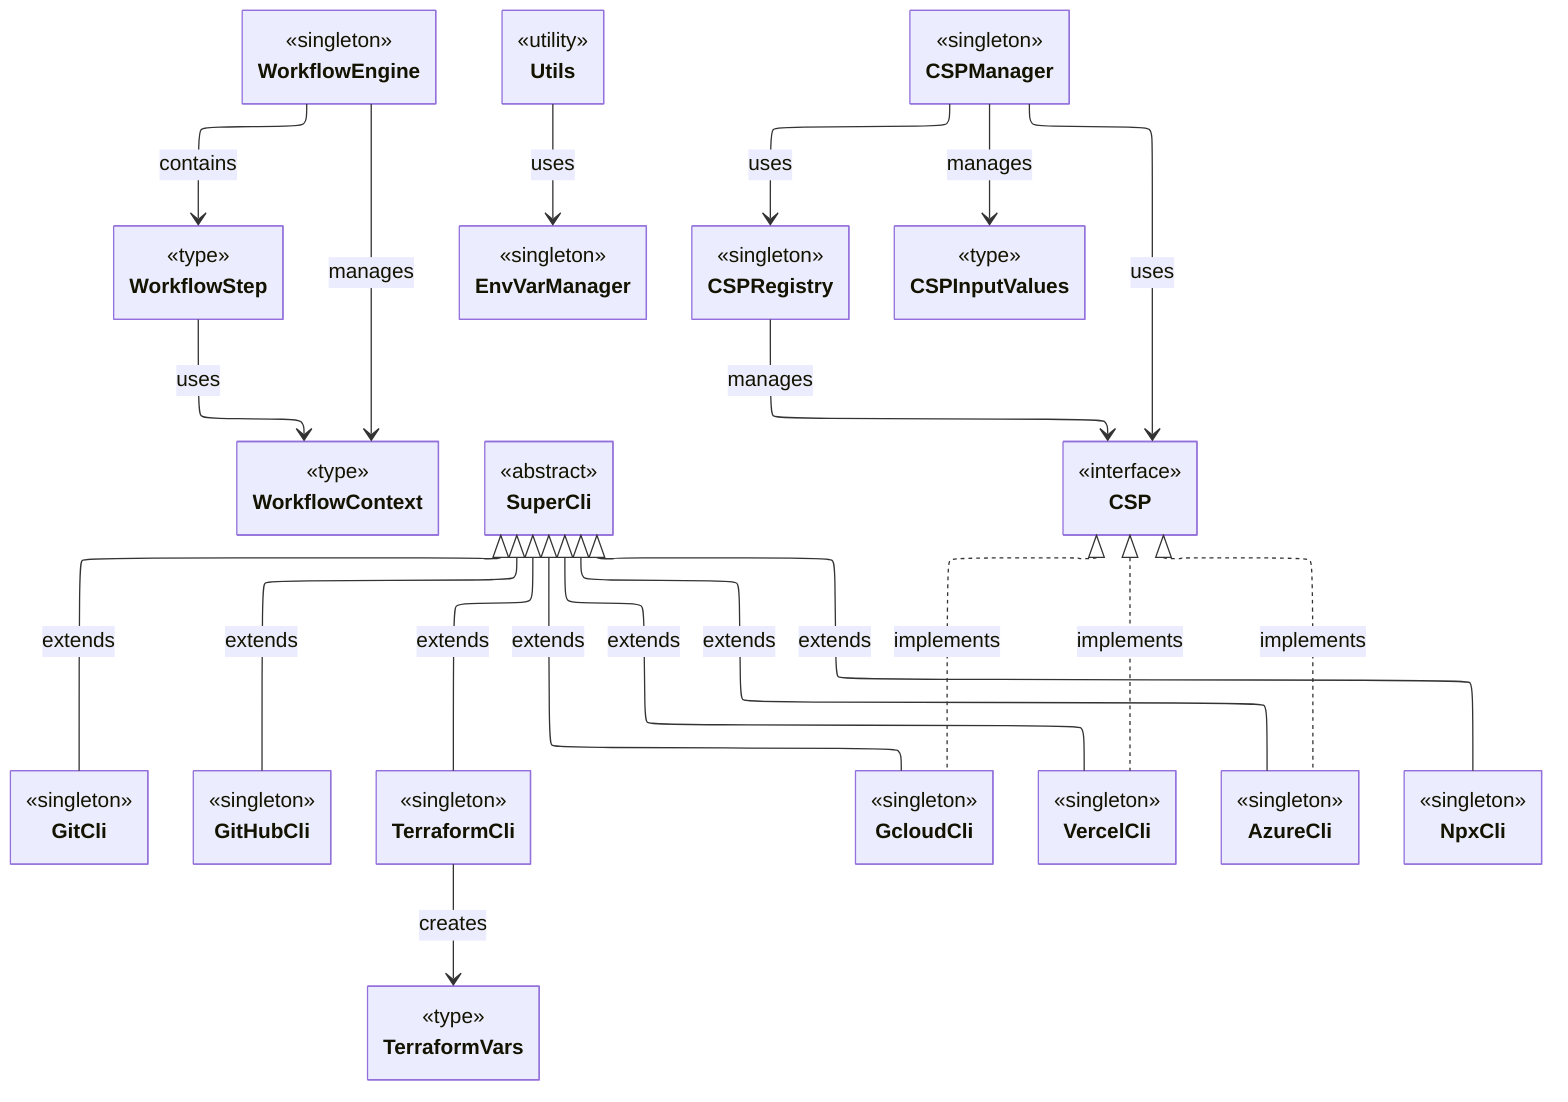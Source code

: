 ---
config:
  theme: default
  look: classic
  layout: elk
  class:
    hideEmptyMembersBox: true
---
classDiagram
direction TB
    class WorkflowEngine {
    }
    class WorkflowStep {
    }
    class WorkflowContext {
    }
    class Utils {
    }
    class SuperCli {
    }
    class EnvVarManager {
    }
    class CSPManager {
    }
    class CSPRegistry {
    }
    class CSP {
    }
    class GitCli {
    }
    class GitHubCli {
    }
    class TerraformCli {
    }
    class GcloudCli {
    }
    class VercelCli {
    }
    class AzureCli {
    }
    class NpxCli {
    }
    class CSPInputValues {
    }
    class TerraformVars {
    }

	<<singleton>> WorkflowEngine
	<<type>> WorkflowStep
	<<type>> WorkflowContext
	<<utility>> Utils
	<<abstract>> SuperCli
	<<singleton>> EnvVarManager
	<<singleton>> CSPManager
  <<singleton>> CSPRegistry
	<<interface>> CSP
	<<singleton>> GitCli
	<<singleton>> GitHubCli
	<<singleton>> TerraformCli
	<<singleton>> GcloudCli
	<<singleton>> VercelCli
  <<singleton>> AzureCli
	<<singleton>> NpxCli
	<<type>> CSPInputValues
	<<type>> TerraformVars

    WorkflowEngine --> WorkflowStep : contains
    WorkflowEngine --> WorkflowContext : manages
    WorkflowStep --> WorkflowContext : uses
    SuperCli <|-- GitCli : extends
    SuperCli <|-- GitHubCli : extends
    SuperCli <|-- TerraformCli : extends
    SuperCli <|-- NpxCli : extends
    SuperCli <|-- GcloudCli : extends
    SuperCli <|-- VercelCli : extends
    SuperCli <|-- AzureCli : extends
    CSP <|.. GcloudCli : implements
    CSP <|.. VercelCli : implements
    CSP <|.. AzureCli : implements
    CSPManager --> CSPRegistry : uses
    CSPRegistry --> CSP : manages
    CSPManager --> CSP : uses
    TerraformCli --> TerraformVars : creates
    CSPManager --> CSPInputValues : manages
    Utils --> EnvVarManager : uses
